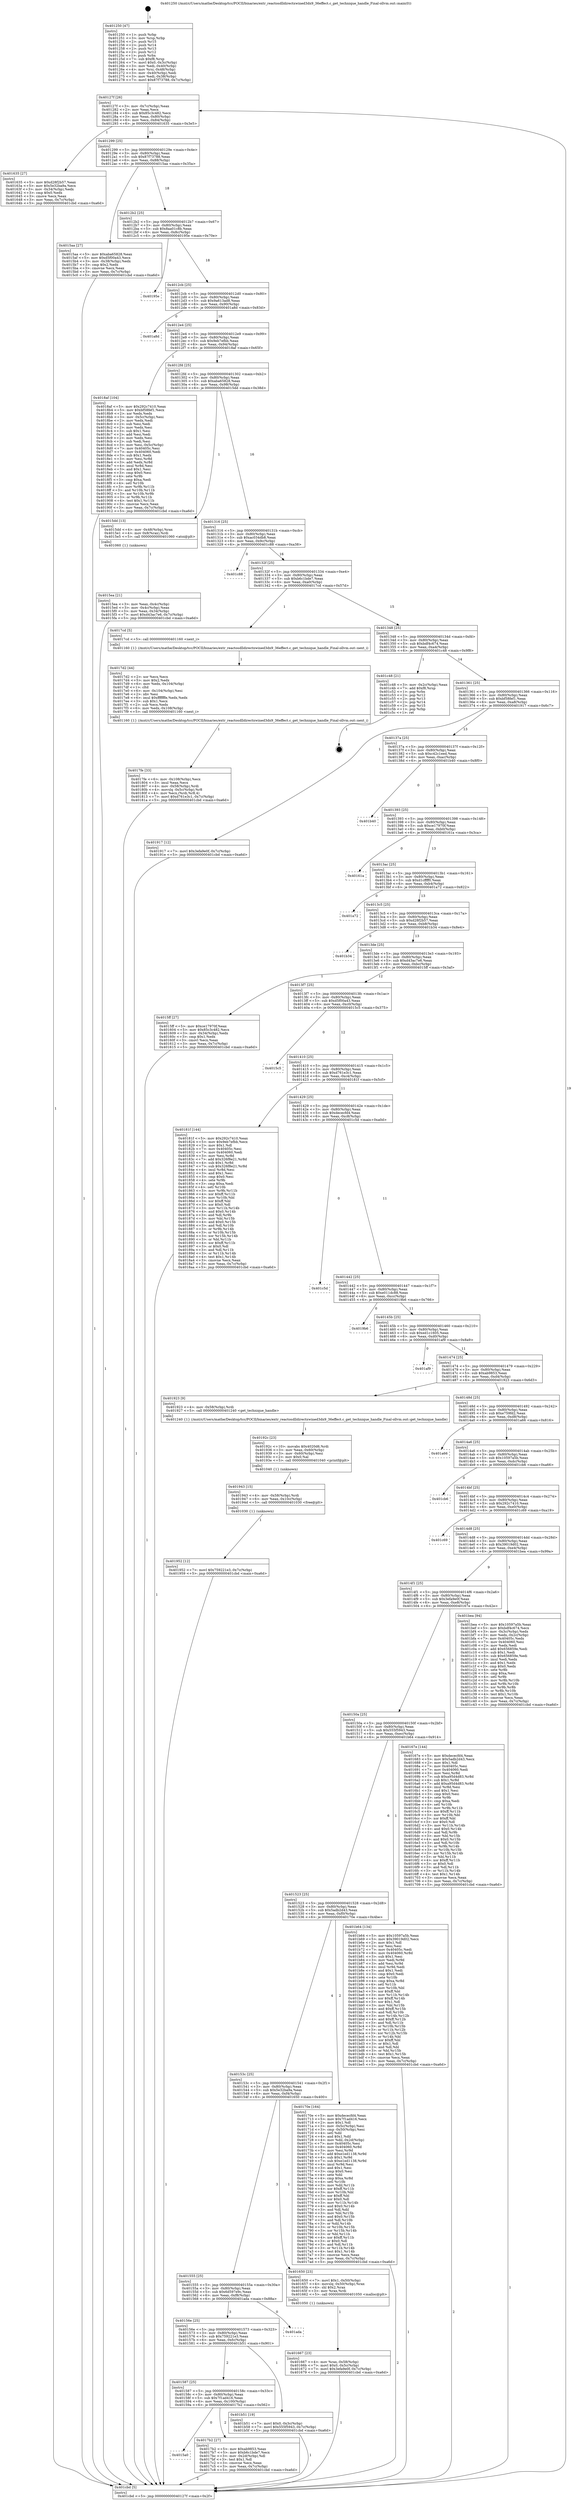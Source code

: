 digraph "0x401250" {
  label = "0x401250 (/mnt/c/Users/mathe/Desktop/tcc/POCII/binaries/extr_reactosdlldirectxwined3dx9_36effect.c_get_technique_handle_Final-ollvm.out::main(0))"
  labelloc = "t"
  node[shape=record]

  Entry [label="",width=0.3,height=0.3,shape=circle,fillcolor=black,style=filled]
  "0x40127f" [label="{
     0x40127f [26]\l
     | [instrs]\l
     &nbsp;&nbsp;0x40127f \<+3\>: mov -0x7c(%rbp),%eax\l
     &nbsp;&nbsp;0x401282 \<+2\>: mov %eax,%ecx\l
     &nbsp;&nbsp;0x401284 \<+6\>: sub $0x85c3c482,%ecx\l
     &nbsp;&nbsp;0x40128a \<+3\>: mov %eax,-0x80(%rbp)\l
     &nbsp;&nbsp;0x40128d \<+6\>: mov %ecx,-0x84(%rbp)\l
     &nbsp;&nbsp;0x401293 \<+6\>: je 0000000000401635 \<main+0x3e5\>\l
  }"]
  "0x401635" [label="{
     0x401635 [27]\l
     | [instrs]\l
     &nbsp;&nbsp;0x401635 \<+5\>: mov $0xd28f2b57,%eax\l
     &nbsp;&nbsp;0x40163a \<+5\>: mov $0x5e32ba9a,%ecx\l
     &nbsp;&nbsp;0x40163f \<+3\>: mov -0x34(%rbp),%edx\l
     &nbsp;&nbsp;0x401642 \<+3\>: cmp $0x0,%edx\l
     &nbsp;&nbsp;0x401645 \<+3\>: cmove %ecx,%eax\l
     &nbsp;&nbsp;0x401648 \<+3\>: mov %eax,-0x7c(%rbp)\l
     &nbsp;&nbsp;0x40164b \<+5\>: jmp 0000000000401cbd \<main+0xa6d\>\l
  }"]
  "0x401299" [label="{
     0x401299 [25]\l
     | [instrs]\l
     &nbsp;&nbsp;0x401299 \<+5\>: jmp 000000000040129e \<main+0x4e\>\l
     &nbsp;&nbsp;0x40129e \<+3\>: mov -0x80(%rbp),%eax\l
     &nbsp;&nbsp;0x4012a1 \<+5\>: sub $0x87f73788,%eax\l
     &nbsp;&nbsp;0x4012a6 \<+6\>: mov %eax,-0x88(%rbp)\l
     &nbsp;&nbsp;0x4012ac \<+6\>: je 00000000004015aa \<main+0x35a\>\l
  }"]
  Exit [label="",width=0.3,height=0.3,shape=circle,fillcolor=black,style=filled,peripheries=2]
  "0x4015aa" [label="{
     0x4015aa [27]\l
     | [instrs]\l
     &nbsp;&nbsp;0x4015aa \<+5\>: mov $0xaba65828,%eax\l
     &nbsp;&nbsp;0x4015af \<+5\>: mov $0xd5f00a43,%ecx\l
     &nbsp;&nbsp;0x4015b4 \<+3\>: mov -0x38(%rbp),%edx\l
     &nbsp;&nbsp;0x4015b7 \<+3\>: cmp $0x2,%edx\l
     &nbsp;&nbsp;0x4015ba \<+3\>: cmovne %ecx,%eax\l
     &nbsp;&nbsp;0x4015bd \<+3\>: mov %eax,-0x7c(%rbp)\l
     &nbsp;&nbsp;0x4015c0 \<+5\>: jmp 0000000000401cbd \<main+0xa6d\>\l
  }"]
  "0x4012b2" [label="{
     0x4012b2 [25]\l
     | [instrs]\l
     &nbsp;&nbsp;0x4012b2 \<+5\>: jmp 00000000004012b7 \<main+0x67\>\l
     &nbsp;&nbsp;0x4012b7 \<+3\>: mov -0x80(%rbp),%eax\l
     &nbsp;&nbsp;0x4012ba \<+5\>: sub $0x8aa01c8b,%eax\l
     &nbsp;&nbsp;0x4012bf \<+6\>: mov %eax,-0x8c(%rbp)\l
     &nbsp;&nbsp;0x4012c5 \<+6\>: je 000000000040195e \<main+0x70e\>\l
  }"]
  "0x401cbd" [label="{
     0x401cbd [5]\l
     | [instrs]\l
     &nbsp;&nbsp;0x401cbd \<+5\>: jmp 000000000040127f \<main+0x2f\>\l
  }"]
  "0x401250" [label="{
     0x401250 [47]\l
     | [instrs]\l
     &nbsp;&nbsp;0x401250 \<+1\>: push %rbp\l
     &nbsp;&nbsp;0x401251 \<+3\>: mov %rsp,%rbp\l
     &nbsp;&nbsp;0x401254 \<+2\>: push %r15\l
     &nbsp;&nbsp;0x401256 \<+2\>: push %r14\l
     &nbsp;&nbsp;0x401258 \<+2\>: push %r13\l
     &nbsp;&nbsp;0x40125a \<+2\>: push %r12\l
     &nbsp;&nbsp;0x40125c \<+1\>: push %rbx\l
     &nbsp;&nbsp;0x40125d \<+7\>: sub $0xf8,%rsp\l
     &nbsp;&nbsp;0x401264 \<+7\>: movl $0x0,-0x3c(%rbp)\l
     &nbsp;&nbsp;0x40126b \<+3\>: mov %edi,-0x40(%rbp)\l
     &nbsp;&nbsp;0x40126e \<+4\>: mov %rsi,-0x48(%rbp)\l
     &nbsp;&nbsp;0x401272 \<+3\>: mov -0x40(%rbp),%edi\l
     &nbsp;&nbsp;0x401275 \<+3\>: mov %edi,-0x38(%rbp)\l
     &nbsp;&nbsp;0x401278 \<+7\>: movl $0x87f73788,-0x7c(%rbp)\l
  }"]
  "0x401952" [label="{
     0x401952 [12]\l
     | [instrs]\l
     &nbsp;&nbsp;0x401952 \<+7\>: movl $0x759221e3,-0x7c(%rbp)\l
     &nbsp;&nbsp;0x401959 \<+5\>: jmp 0000000000401cbd \<main+0xa6d\>\l
  }"]
  "0x40195e" [label="{
     0x40195e\l
  }", style=dashed]
  "0x4012cb" [label="{
     0x4012cb [25]\l
     | [instrs]\l
     &nbsp;&nbsp;0x4012cb \<+5\>: jmp 00000000004012d0 \<main+0x80\>\l
     &nbsp;&nbsp;0x4012d0 \<+3\>: mov -0x80(%rbp),%eax\l
     &nbsp;&nbsp;0x4012d3 \<+5\>: sub $0x9a613ad8,%eax\l
     &nbsp;&nbsp;0x4012d8 \<+6\>: mov %eax,-0x90(%rbp)\l
     &nbsp;&nbsp;0x4012de \<+6\>: je 0000000000401a8d \<main+0x83d\>\l
  }"]
  "0x401943" [label="{
     0x401943 [15]\l
     | [instrs]\l
     &nbsp;&nbsp;0x401943 \<+4\>: mov -0x58(%rbp),%rdi\l
     &nbsp;&nbsp;0x401947 \<+6\>: mov %eax,-0x10c(%rbp)\l
     &nbsp;&nbsp;0x40194d \<+5\>: call 0000000000401030 \<free@plt\>\l
     | [calls]\l
     &nbsp;&nbsp;0x401030 \{1\} (unknown)\l
  }"]
  "0x401a8d" [label="{
     0x401a8d\l
  }", style=dashed]
  "0x4012e4" [label="{
     0x4012e4 [25]\l
     | [instrs]\l
     &nbsp;&nbsp;0x4012e4 \<+5\>: jmp 00000000004012e9 \<main+0x99\>\l
     &nbsp;&nbsp;0x4012e9 \<+3\>: mov -0x80(%rbp),%eax\l
     &nbsp;&nbsp;0x4012ec \<+5\>: sub $0x9eb7efbb,%eax\l
     &nbsp;&nbsp;0x4012f1 \<+6\>: mov %eax,-0x94(%rbp)\l
     &nbsp;&nbsp;0x4012f7 \<+6\>: je 00000000004018af \<main+0x65f\>\l
  }"]
  "0x40192c" [label="{
     0x40192c [23]\l
     | [instrs]\l
     &nbsp;&nbsp;0x40192c \<+10\>: movabs $0x4020d6,%rdi\l
     &nbsp;&nbsp;0x401936 \<+3\>: mov %eax,-0x60(%rbp)\l
     &nbsp;&nbsp;0x401939 \<+3\>: mov -0x60(%rbp),%esi\l
     &nbsp;&nbsp;0x40193c \<+2\>: mov $0x0,%al\l
     &nbsp;&nbsp;0x40193e \<+5\>: call 0000000000401040 \<printf@plt\>\l
     | [calls]\l
     &nbsp;&nbsp;0x401040 \{1\} (unknown)\l
  }"]
  "0x4018af" [label="{
     0x4018af [104]\l
     | [instrs]\l
     &nbsp;&nbsp;0x4018af \<+5\>: mov $0x292c7410,%eax\l
     &nbsp;&nbsp;0x4018b4 \<+5\>: mov $0xbf58fef1,%ecx\l
     &nbsp;&nbsp;0x4018b9 \<+2\>: xor %edx,%edx\l
     &nbsp;&nbsp;0x4018bb \<+3\>: mov -0x5c(%rbp),%esi\l
     &nbsp;&nbsp;0x4018be \<+2\>: mov %edx,%edi\l
     &nbsp;&nbsp;0x4018c0 \<+2\>: sub %esi,%edi\l
     &nbsp;&nbsp;0x4018c2 \<+2\>: mov %edx,%esi\l
     &nbsp;&nbsp;0x4018c4 \<+3\>: sub $0x1,%esi\l
     &nbsp;&nbsp;0x4018c7 \<+2\>: add %esi,%edi\l
     &nbsp;&nbsp;0x4018c9 \<+2\>: mov %edx,%esi\l
     &nbsp;&nbsp;0x4018cb \<+2\>: sub %edi,%esi\l
     &nbsp;&nbsp;0x4018cd \<+3\>: mov %esi,-0x5c(%rbp)\l
     &nbsp;&nbsp;0x4018d0 \<+7\>: mov 0x40405c,%esi\l
     &nbsp;&nbsp;0x4018d7 \<+7\>: mov 0x404060,%edi\l
     &nbsp;&nbsp;0x4018de \<+3\>: sub $0x1,%edx\l
     &nbsp;&nbsp;0x4018e1 \<+3\>: mov %esi,%r8d\l
     &nbsp;&nbsp;0x4018e4 \<+3\>: add %edx,%r8d\l
     &nbsp;&nbsp;0x4018e7 \<+4\>: imul %r8d,%esi\l
     &nbsp;&nbsp;0x4018eb \<+3\>: and $0x1,%esi\l
     &nbsp;&nbsp;0x4018ee \<+3\>: cmp $0x0,%esi\l
     &nbsp;&nbsp;0x4018f1 \<+4\>: sete %r9b\l
     &nbsp;&nbsp;0x4018f5 \<+3\>: cmp $0xa,%edi\l
     &nbsp;&nbsp;0x4018f8 \<+4\>: setl %r10b\l
     &nbsp;&nbsp;0x4018fc \<+3\>: mov %r9b,%r11b\l
     &nbsp;&nbsp;0x4018ff \<+3\>: and %r10b,%r11b\l
     &nbsp;&nbsp;0x401902 \<+3\>: xor %r10b,%r9b\l
     &nbsp;&nbsp;0x401905 \<+3\>: or %r9b,%r11b\l
     &nbsp;&nbsp;0x401908 \<+4\>: test $0x1,%r11b\l
     &nbsp;&nbsp;0x40190c \<+3\>: cmovne %ecx,%eax\l
     &nbsp;&nbsp;0x40190f \<+3\>: mov %eax,-0x7c(%rbp)\l
     &nbsp;&nbsp;0x401912 \<+5\>: jmp 0000000000401cbd \<main+0xa6d\>\l
  }"]
  "0x4012fd" [label="{
     0x4012fd [25]\l
     | [instrs]\l
     &nbsp;&nbsp;0x4012fd \<+5\>: jmp 0000000000401302 \<main+0xb2\>\l
     &nbsp;&nbsp;0x401302 \<+3\>: mov -0x80(%rbp),%eax\l
     &nbsp;&nbsp;0x401305 \<+5\>: sub $0xaba65828,%eax\l
     &nbsp;&nbsp;0x40130a \<+6\>: mov %eax,-0x98(%rbp)\l
     &nbsp;&nbsp;0x401310 \<+6\>: je 00000000004015dd \<main+0x38d\>\l
  }"]
  "0x4017fe" [label="{
     0x4017fe [33]\l
     | [instrs]\l
     &nbsp;&nbsp;0x4017fe \<+6\>: mov -0x108(%rbp),%ecx\l
     &nbsp;&nbsp;0x401804 \<+3\>: imul %eax,%ecx\l
     &nbsp;&nbsp;0x401807 \<+4\>: mov -0x58(%rbp),%rdi\l
     &nbsp;&nbsp;0x40180b \<+4\>: movslq -0x5c(%rbp),%r8\l
     &nbsp;&nbsp;0x40180f \<+4\>: mov %ecx,(%rdi,%r8,4)\l
     &nbsp;&nbsp;0x401813 \<+7\>: movl $0xd761e3c1,-0x7c(%rbp)\l
     &nbsp;&nbsp;0x40181a \<+5\>: jmp 0000000000401cbd \<main+0xa6d\>\l
  }"]
  "0x4015dd" [label="{
     0x4015dd [13]\l
     | [instrs]\l
     &nbsp;&nbsp;0x4015dd \<+4\>: mov -0x48(%rbp),%rax\l
     &nbsp;&nbsp;0x4015e1 \<+4\>: mov 0x8(%rax),%rdi\l
     &nbsp;&nbsp;0x4015e5 \<+5\>: call 0000000000401060 \<atoi@plt\>\l
     | [calls]\l
     &nbsp;&nbsp;0x401060 \{1\} (unknown)\l
  }"]
  "0x401316" [label="{
     0x401316 [25]\l
     | [instrs]\l
     &nbsp;&nbsp;0x401316 \<+5\>: jmp 000000000040131b \<main+0xcb\>\l
     &nbsp;&nbsp;0x40131b \<+3\>: mov -0x80(%rbp),%eax\l
     &nbsp;&nbsp;0x40131e \<+5\>: sub $0xac034db8,%eax\l
     &nbsp;&nbsp;0x401323 \<+6\>: mov %eax,-0x9c(%rbp)\l
     &nbsp;&nbsp;0x401329 \<+6\>: je 0000000000401c88 \<main+0xa38\>\l
  }"]
  "0x4015ea" [label="{
     0x4015ea [21]\l
     | [instrs]\l
     &nbsp;&nbsp;0x4015ea \<+3\>: mov %eax,-0x4c(%rbp)\l
     &nbsp;&nbsp;0x4015ed \<+3\>: mov -0x4c(%rbp),%eax\l
     &nbsp;&nbsp;0x4015f0 \<+3\>: mov %eax,-0x34(%rbp)\l
     &nbsp;&nbsp;0x4015f3 \<+7\>: movl $0xd43ac7e6,-0x7c(%rbp)\l
     &nbsp;&nbsp;0x4015fa \<+5\>: jmp 0000000000401cbd \<main+0xa6d\>\l
  }"]
  "0x4017d2" [label="{
     0x4017d2 [44]\l
     | [instrs]\l
     &nbsp;&nbsp;0x4017d2 \<+2\>: xor %ecx,%ecx\l
     &nbsp;&nbsp;0x4017d4 \<+5\>: mov $0x2,%edx\l
     &nbsp;&nbsp;0x4017d9 \<+6\>: mov %edx,-0x104(%rbp)\l
     &nbsp;&nbsp;0x4017df \<+1\>: cltd\l
     &nbsp;&nbsp;0x4017e0 \<+6\>: mov -0x104(%rbp),%esi\l
     &nbsp;&nbsp;0x4017e6 \<+2\>: idiv %esi\l
     &nbsp;&nbsp;0x4017e8 \<+6\>: imul $0xfffffffe,%edx,%edx\l
     &nbsp;&nbsp;0x4017ee \<+3\>: sub $0x1,%ecx\l
     &nbsp;&nbsp;0x4017f1 \<+2\>: sub %ecx,%edx\l
     &nbsp;&nbsp;0x4017f3 \<+6\>: mov %edx,-0x108(%rbp)\l
     &nbsp;&nbsp;0x4017f9 \<+5\>: call 0000000000401160 \<next_i\>\l
     | [calls]\l
     &nbsp;&nbsp;0x401160 \{1\} (/mnt/c/Users/mathe/Desktop/tcc/POCII/binaries/extr_reactosdlldirectxwined3dx9_36effect.c_get_technique_handle_Final-ollvm.out::next_i)\l
  }"]
  "0x401c88" [label="{
     0x401c88\l
  }", style=dashed]
  "0x40132f" [label="{
     0x40132f [25]\l
     | [instrs]\l
     &nbsp;&nbsp;0x40132f \<+5\>: jmp 0000000000401334 \<main+0xe4\>\l
     &nbsp;&nbsp;0x401334 \<+3\>: mov -0x80(%rbp),%eax\l
     &nbsp;&nbsp;0x401337 \<+5\>: sub $0xb6c1bde7,%eax\l
     &nbsp;&nbsp;0x40133c \<+6\>: mov %eax,-0xa0(%rbp)\l
     &nbsp;&nbsp;0x401342 \<+6\>: je 00000000004017cd \<main+0x57d\>\l
  }"]
  "0x4015a0" [label="{
     0x4015a0\l
  }", style=dashed]
  "0x4017cd" [label="{
     0x4017cd [5]\l
     | [instrs]\l
     &nbsp;&nbsp;0x4017cd \<+5\>: call 0000000000401160 \<next_i\>\l
     | [calls]\l
     &nbsp;&nbsp;0x401160 \{1\} (/mnt/c/Users/mathe/Desktop/tcc/POCII/binaries/extr_reactosdlldirectxwined3dx9_36effect.c_get_technique_handle_Final-ollvm.out::next_i)\l
  }"]
  "0x401348" [label="{
     0x401348 [25]\l
     | [instrs]\l
     &nbsp;&nbsp;0x401348 \<+5\>: jmp 000000000040134d \<main+0xfd\>\l
     &nbsp;&nbsp;0x40134d \<+3\>: mov -0x80(%rbp),%eax\l
     &nbsp;&nbsp;0x401350 \<+5\>: sub $0xbdf4c674,%eax\l
     &nbsp;&nbsp;0x401355 \<+6\>: mov %eax,-0xa4(%rbp)\l
     &nbsp;&nbsp;0x40135b \<+6\>: je 0000000000401c48 \<main+0x9f8\>\l
  }"]
  "0x4017b2" [label="{
     0x4017b2 [27]\l
     | [instrs]\l
     &nbsp;&nbsp;0x4017b2 \<+5\>: mov $0xab9853,%eax\l
     &nbsp;&nbsp;0x4017b7 \<+5\>: mov $0xb6c1bde7,%ecx\l
     &nbsp;&nbsp;0x4017bc \<+3\>: mov -0x2d(%rbp),%dl\l
     &nbsp;&nbsp;0x4017bf \<+3\>: test $0x1,%dl\l
     &nbsp;&nbsp;0x4017c2 \<+3\>: cmovne %ecx,%eax\l
     &nbsp;&nbsp;0x4017c5 \<+3\>: mov %eax,-0x7c(%rbp)\l
     &nbsp;&nbsp;0x4017c8 \<+5\>: jmp 0000000000401cbd \<main+0xa6d\>\l
  }"]
  "0x401c48" [label="{
     0x401c48 [21]\l
     | [instrs]\l
     &nbsp;&nbsp;0x401c48 \<+3\>: mov -0x2c(%rbp),%eax\l
     &nbsp;&nbsp;0x401c4b \<+7\>: add $0xf8,%rsp\l
     &nbsp;&nbsp;0x401c52 \<+1\>: pop %rbx\l
     &nbsp;&nbsp;0x401c53 \<+2\>: pop %r12\l
     &nbsp;&nbsp;0x401c55 \<+2\>: pop %r13\l
     &nbsp;&nbsp;0x401c57 \<+2\>: pop %r14\l
     &nbsp;&nbsp;0x401c59 \<+2\>: pop %r15\l
     &nbsp;&nbsp;0x401c5b \<+1\>: pop %rbp\l
     &nbsp;&nbsp;0x401c5c \<+1\>: ret\l
  }"]
  "0x401361" [label="{
     0x401361 [25]\l
     | [instrs]\l
     &nbsp;&nbsp;0x401361 \<+5\>: jmp 0000000000401366 \<main+0x116\>\l
     &nbsp;&nbsp;0x401366 \<+3\>: mov -0x80(%rbp),%eax\l
     &nbsp;&nbsp;0x401369 \<+5\>: sub $0xbf58fef1,%eax\l
     &nbsp;&nbsp;0x40136e \<+6\>: mov %eax,-0xa8(%rbp)\l
     &nbsp;&nbsp;0x401374 \<+6\>: je 0000000000401917 \<main+0x6c7\>\l
  }"]
  "0x401587" [label="{
     0x401587 [25]\l
     | [instrs]\l
     &nbsp;&nbsp;0x401587 \<+5\>: jmp 000000000040158c \<main+0x33c\>\l
     &nbsp;&nbsp;0x40158c \<+3\>: mov -0x80(%rbp),%eax\l
     &nbsp;&nbsp;0x40158f \<+5\>: sub $0x7f1ad416,%eax\l
     &nbsp;&nbsp;0x401594 \<+6\>: mov %eax,-0x100(%rbp)\l
     &nbsp;&nbsp;0x40159a \<+6\>: je 00000000004017b2 \<main+0x562\>\l
  }"]
  "0x401917" [label="{
     0x401917 [12]\l
     | [instrs]\l
     &nbsp;&nbsp;0x401917 \<+7\>: movl $0x3efa9e0f,-0x7c(%rbp)\l
     &nbsp;&nbsp;0x40191e \<+5\>: jmp 0000000000401cbd \<main+0xa6d\>\l
  }"]
  "0x40137a" [label="{
     0x40137a [25]\l
     | [instrs]\l
     &nbsp;&nbsp;0x40137a \<+5\>: jmp 000000000040137f \<main+0x12f\>\l
     &nbsp;&nbsp;0x40137f \<+3\>: mov -0x80(%rbp),%eax\l
     &nbsp;&nbsp;0x401382 \<+5\>: sub $0xc42c1eed,%eax\l
     &nbsp;&nbsp;0x401387 \<+6\>: mov %eax,-0xac(%rbp)\l
     &nbsp;&nbsp;0x40138d \<+6\>: je 0000000000401b40 \<main+0x8f0\>\l
  }"]
  "0x401b51" [label="{
     0x401b51 [19]\l
     | [instrs]\l
     &nbsp;&nbsp;0x401b51 \<+7\>: movl $0x0,-0x3c(%rbp)\l
     &nbsp;&nbsp;0x401b58 \<+7\>: movl $0x555f5943,-0x7c(%rbp)\l
     &nbsp;&nbsp;0x401b5f \<+5\>: jmp 0000000000401cbd \<main+0xa6d\>\l
  }"]
  "0x401b40" [label="{
     0x401b40\l
  }", style=dashed]
  "0x401393" [label="{
     0x401393 [25]\l
     | [instrs]\l
     &nbsp;&nbsp;0x401393 \<+5\>: jmp 0000000000401398 \<main+0x148\>\l
     &nbsp;&nbsp;0x401398 \<+3\>: mov -0x80(%rbp),%eax\l
     &nbsp;&nbsp;0x40139b \<+5\>: sub $0xce17970f,%eax\l
     &nbsp;&nbsp;0x4013a0 \<+6\>: mov %eax,-0xb0(%rbp)\l
     &nbsp;&nbsp;0x4013a6 \<+6\>: je 000000000040161a \<main+0x3ca\>\l
  }"]
  "0x40156e" [label="{
     0x40156e [25]\l
     | [instrs]\l
     &nbsp;&nbsp;0x40156e \<+5\>: jmp 0000000000401573 \<main+0x323\>\l
     &nbsp;&nbsp;0x401573 \<+3\>: mov -0x80(%rbp),%eax\l
     &nbsp;&nbsp;0x401576 \<+5\>: sub $0x759221e3,%eax\l
     &nbsp;&nbsp;0x40157b \<+6\>: mov %eax,-0xfc(%rbp)\l
     &nbsp;&nbsp;0x401581 \<+6\>: je 0000000000401b51 \<main+0x901\>\l
  }"]
  "0x40161a" [label="{
     0x40161a\l
  }", style=dashed]
  "0x4013ac" [label="{
     0x4013ac [25]\l
     | [instrs]\l
     &nbsp;&nbsp;0x4013ac \<+5\>: jmp 00000000004013b1 \<main+0x161\>\l
     &nbsp;&nbsp;0x4013b1 \<+3\>: mov -0x80(%rbp),%eax\l
     &nbsp;&nbsp;0x4013b4 \<+5\>: sub $0xd1cffff0,%eax\l
     &nbsp;&nbsp;0x4013b9 \<+6\>: mov %eax,-0xb4(%rbp)\l
     &nbsp;&nbsp;0x4013bf \<+6\>: je 0000000000401a72 \<main+0x822\>\l
  }"]
  "0x401ada" [label="{
     0x401ada\l
  }", style=dashed]
  "0x401a72" [label="{
     0x401a72\l
  }", style=dashed]
  "0x4013c5" [label="{
     0x4013c5 [25]\l
     | [instrs]\l
     &nbsp;&nbsp;0x4013c5 \<+5\>: jmp 00000000004013ca \<main+0x17a\>\l
     &nbsp;&nbsp;0x4013ca \<+3\>: mov -0x80(%rbp),%eax\l
     &nbsp;&nbsp;0x4013cd \<+5\>: sub $0xd28f2b57,%eax\l
     &nbsp;&nbsp;0x4013d2 \<+6\>: mov %eax,-0xb8(%rbp)\l
     &nbsp;&nbsp;0x4013d8 \<+6\>: je 0000000000401b34 \<main+0x8e4\>\l
  }"]
  "0x401667" [label="{
     0x401667 [23]\l
     | [instrs]\l
     &nbsp;&nbsp;0x401667 \<+4\>: mov %rax,-0x58(%rbp)\l
     &nbsp;&nbsp;0x40166b \<+7\>: movl $0x0,-0x5c(%rbp)\l
     &nbsp;&nbsp;0x401672 \<+7\>: movl $0x3efa9e0f,-0x7c(%rbp)\l
     &nbsp;&nbsp;0x401679 \<+5\>: jmp 0000000000401cbd \<main+0xa6d\>\l
  }"]
  "0x401b34" [label="{
     0x401b34\l
  }", style=dashed]
  "0x4013de" [label="{
     0x4013de [25]\l
     | [instrs]\l
     &nbsp;&nbsp;0x4013de \<+5\>: jmp 00000000004013e3 \<main+0x193\>\l
     &nbsp;&nbsp;0x4013e3 \<+3\>: mov -0x80(%rbp),%eax\l
     &nbsp;&nbsp;0x4013e6 \<+5\>: sub $0xd43ac7e6,%eax\l
     &nbsp;&nbsp;0x4013eb \<+6\>: mov %eax,-0xbc(%rbp)\l
     &nbsp;&nbsp;0x4013f1 \<+6\>: je 00000000004015ff \<main+0x3af\>\l
  }"]
  "0x401555" [label="{
     0x401555 [25]\l
     | [instrs]\l
     &nbsp;&nbsp;0x401555 \<+5\>: jmp 000000000040155a \<main+0x30a\>\l
     &nbsp;&nbsp;0x40155a \<+3\>: mov -0x80(%rbp),%eax\l
     &nbsp;&nbsp;0x40155d \<+5\>: sub $0x6d597e9c,%eax\l
     &nbsp;&nbsp;0x401562 \<+6\>: mov %eax,-0xf8(%rbp)\l
     &nbsp;&nbsp;0x401568 \<+6\>: je 0000000000401ada \<main+0x88a\>\l
  }"]
  "0x4015ff" [label="{
     0x4015ff [27]\l
     | [instrs]\l
     &nbsp;&nbsp;0x4015ff \<+5\>: mov $0xce17970f,%eax\l
     &nbsp;&nbsp;0x401604 \<+5\>: mov $0x85c3c482,%ecx\l
     &nbsp;&nbsp;0x401609 \<+3\>: mov -0x34(%rbp),%edx\l
     &nbsp;&nbsp;0x40160c \<+3\>: cmp $0x1,%edx\l
     &nbsp;&nbsp;0x40160f \<+3\>: cmovl %ecx,%eax\l
     &nbsp;&nbsp;0x401612 \<+3\>: mov %eax,-0x7c(%rbp)\l
     &nbsp;&nbsp;0x401615 \<+5\>: jmp 0000000000401cbd \<main+0xa6d\>\l
  }"]
  "0x4013f7" [label="{
     0x4013f7 [25]\l
     | [instrs]\l
     &nbsp;&nbsp;0x4013f7 \<+5\>: jmp 00000000004013fc \<main+0x1ac\>\l
     &nbsp;&nbsp;0x4013fc \<+3\>: mov -0x80(%rbp),%eax\l
     &nbsp;&nbsp;0x4013ff \<+5\>: sub $0xd5f00a43,%eax\l
     &nbsp;&nbsp;0x401404 \<+6\>: mov %eax,-0xc0(%rbp)\l
     &nbsp;&nbsp;0x40140a \<+6\>: je 00000000004015c5 \<main+0x375\>\l
  }"]
  "0x401650" [label="{
     0x401650 [23]\l
     | [instrs]\l
     &nbsp;&nbsp;0x401650 \<+7\>: movl $0x1,-0x50(%rbp)\l
     &nbsp;&nbsp;0x401657 \<+4\>: movslq -0x50(%rbp),%rax\l
     &nbsp;&nbsp;0x40165b \<+4\>: shl $0x2,%rax\l
     &nbsp;&nbsp;0x40165f \<+3\>: mov %rax,%rdi\l
     &nbsp;&nbsp;0x401662 \<+5\>: call 0000000000401050 \<malloc@plt\>\l
     | [calls]\l
     &nbsp;&nbsp;0x401050 \{1\} (unknown)\l
  }"]
  "0x4015c5" [label="{
     0x4015c5\l
  }", style=dashed]
  "0x401410" [label="{
     0x401410 [25]\l
     | [instrs]\l
     &nbsp;&nbsp;0x401410 \<+5\>: jmp 0000000000401415 \<main+0x1c5\>\l
     &nbsp;&nbsp;0x401415 \<+3\>: mov -0x80(%rbp),%eax\l
     &nbsp;&nbsp;0x401418 \<+5\>: sub $0xd761e3c1,%eax\l
     &nbsp;&nbsp;0x40141d \<+6\>: mov %eax,-0xc4(%rbp)\l
     &nbsp;&nbsp;0x401423 \<+6\>: je 000000000040181f \<main+0x5cf\>\l
  }"]
  "0x40153c" [label="{
     0x40153c [25]\l
     | [instrs]\l
     &nbsp;&nbsp;0x40153c \<+5\>: jmp 0000000000401541 \<main+0x2f1\>\l
     &nbsp;&nbsp;0x401541 \<+3\>: mov -0x80(%rbp),%eax\l
     &nbsp;&nbsp;0x401544 \<+5\>: sub $0x5e32ba9a,%eax\l
     &nbsp;&nbsp;0x401549 \<+6\>: mov %eax,-0xf4(%rbp)\l
     &nbsp;&nbsp;0x40154f \<+6\>: je 0000000000401650 \<main+0x400\>\l
  }"]
  "0x40181f" [label="{
     0x40181f [144]\l
     | [instrs]\l
     &nbsp;&nbsp;0x40181f \<+5\>: mov $0x292c7410,%eax\l
     &nbsp;&nbsp;0x401824 \<+5\>: mov $0x9eb7efbb,%ecx\l
     &nbsp;&nbsp;0x401829 \<+2\>: mov $0x1,%dl\l
     &nbsp;&nbsp;0x40182b \<+7\>: mov 0x40405c,%esi\l
     &nbsp;&nbsp;0x401832 \<+7\>: mov 0x404060,%edi\l
     &nbsp;&nbsp;0x401839 \<+3\>: mov %esi,%r8d\l
     &nbsp;&nbsp;0x40183c \<+7\>: add $0x326f8e21,%r8d\l
     &nbsp;&nbsp;0x401843 \<+4\>: sub $0x1,%r8d\l
     &nbsp;&nbsp;0x401847 \<+7\>: sub $0x326f8e21,%r8d\l
     &nbsp;&nbsp;0x40184e \<+4\>: imul %r8d,%esi\l
     &nbsp;&nbsp;0x401852 \<+3\>: and $0x1,%esi\l
     &nbsp;&nbsp;0x401855 \<+3\>: cmp $0x0,%esi\l
     &nbsp;&nbsp;0x401858 \<+4\>: sete %r9b\l
     &nbsp;&nbsp;0x40185c \<+3\>: cmp $0xa,%edi\l
     &nbsp;&nbsp;0x40185f \<+4\>: setl %r10b\l
     &nbsp;&nbsp;0x401863 \<+3\>: mov %r9b,%r11b\l
     &nbsp;&nbsp;0x401866 \<+4\>: xor $0xff,%r11b\l
     &nbsp;&nbsp;0x40186a \<+3\>: mov %r10b,%bl\l
     &nbsp;&nbsp;0x40186d \<+3\>: xor $0xff,%bl\l
     &nbsp;&nbsp;0x401870 \<+3\>: xor $0x0,%dl\l
     &nbsp;&nbsp;0x401873 \<+3\>: mov %r11b,%r14b\l
     &nbsp;&nbsp;0x401876 \<+4\>: and $0x0,%r14b\l
     &nbsp;&nbsp;0x40187a \<+3\>: and %dl,%r9b\l
     &nbsp;&nbsp;0x40187d \<+3\>: mov %bl,%r15b\l
     &nbsp;&nbsp;0x401880 \<+4\>: and $0x0,%r15b\l
     &nbsp;&nbsp;0x401884 \<+3\>: and %dl,%r10b\l
     &nbsp;&nbsp;0x401887 \<+3\>: or %r9b,%r14b\l
     &nbsp;&nbsp;0x40188a \<+3\>: or %r10b,%r15b\l
     &nbsp;&nbsp;0x40188d \<+3\>: xor %r15b,%r14b\l
     &nbsp;&nbsp;0x401890 \<+3\>: or %bl,%r11b\l
     &nbsp;&nbsp;0x401893 \<+4\>: xor $0xff,%r11b\l
     &nbsp;&nbsp;0x401897 \<+3\>: or $0x0,%dl\l
     &nbsp;&nbsp;0x40189a \<+3\>: and %dl,%r11b\l
     &nbsp;&nbsp;0x40189d \<+3\>: or %r11b,%r14b\l
     &nbsp;&nbsp;0x4018a0 \<+4\>: test $0x1,%r14b\l
     &nbsp;&nbsp;0x4018a4 \<+3\>: cmovne %ecx,%eax\l
     &nbsp;&nbsp;0x4018a7 \<+3\>: mov %eax,-0x7c(%rbp)\l
     &nbsp;&nbsp;0x4018aa \<+5\>: jmp 0000000000401cbd \<main+0xa6d\>\l
  }"]
  "0x401429" [label="{
     0x401429 [25]\l
     | [instrs]\l
     &nbsp;&nbsp;0x401429 \<+5\>: jmp 000000000040142e \<main+0x1de\>\l
     &nbsp;&nbsp;0x40142e \<+3\>: mov -0x80(%rbp),%eax\l
     &nbsp;&nbsp;0x401431 \<+5\>: sub $0xdececfd4,%eax\l
     &nbsp;&nbsp;0x401436 \<+6\>: mov %eax,-0xc8(%rbp)\l
     &nbsp;&nbsp;0x40143c \<+6\>: je 0000000000401c5d \<main+0xa0d\>\l
  }"]
  "0x40170e" [label="{
     0x40170e [164]\l
     | [instrs]\l
     &nbsp;&nbsp;0x40170e \<+5\>: mov $0xdececfd4,%eax\l
     &nbsp;&nbsp;0x401713 \<+5\>: mov $0x7f1ad416,%ecx\l
     &nbsp;&nbsp;0x401718 \<+2\>: mov $0x1,%dl\l
     &nbsp;&nbsp;0x40171a \<+3\>: mov -0x5c(%rbp),%esi\l
     &nbsp;&nbsp;0x40171d \<+3\>: cmp -0x50(%rbp),%esi\l
     &nbsp;&nbsp;0x401720 \<+4\>: setl %dil\l
     &nbsp;&nbsp;0x401724 \<+4\>: and $0x1,%dil\l
     &nbsp;&nbsp;0x401728 \<+4\>: mov %dil,-0x2d(%rbp)\l
     &nbsp;&nbsp;0x40172c \<+7\>: mov 0x40405c,%esi\l
     &nbsp;&nbsp;0x401733 \<+8\>: mov 0x404060,%r8d\l
     &nbsp;&nbsp;0x40173b \<+3\>: mov %esi,%r9d\l
     &nbsp;&nbsp;0x40173e \<+7\>: add $0xe1ed1138,%r9d\l
     &nbsp;&nbsp;0x401745 \<+4\>: sub $0x1,%r9d\l
     &nbsp;&nbsp;0x401749 \<+7\>: sub $0xe1ed1138,%r9d\l
     &nbsp;&nbsp;0x401750 \<+4\>: imul %r9d,%esi\l
     &nbsp;&nbsp;0x401754 \<+3\>: and $0x1,%esi\l
     &nbsp;&nbsp;0x401757 \<+3\>: cmp $0x0,%esi\l
     &nbsp;&nbsp;0x40175a \<+4\>: sete %dil\l
     &nbsp;&nbsp;0x40175e \<+4\>: cmp $0xa,%r8d\l
     &nbsp;&nbsp;0x401762 \<+4\>: setl %r10b\l
     &nbsp;&nbsp;0x401766 \<+3\>: mov %dil,%r11b\l
     &nbsp;&nbsp;0x401769 \<+4\>: xor $0xff,%r11b\l
     &nbsp;&nbsp;0x40176d \<+3\>: mov %r10b,%bl\l
     &nbsp;&nbsp;0x401770 \<+3\>: xor $0xff,%bl\l
     &nbsp;&nbsp;0x401773 \<+3\>: xor $0x0,%dl\l
     &nbsp;&nbsp;0x401776 \<+3\>: mov %r11b,%r14b\l
     &nbsp;&nbsp;0x401779 \<+4\>: and $0x0,%r14b\l
     &nbsp;&nbsp;0x40177d \<+3\>: and %dl,%dil\l
     &nbsp;&nbsp;0x401780 \<+3\>: mov %bl,%r15b\l
     &nbsp;&nbsp;0x401783 \<+4\>: and $0x0,%r15b\l
     &nbsp;&nbsp;0x401787 \<+3\>: and %dl,%r10b\l
     &nbsp;&nbsp;0x40178a \<+3\>: or %dil,%r14b\l
     &nbsp;&nbsp;0x40178d \<+3\>: or %r10b,%r15b\l
     &nbsp;&nbsp;0x401790 \<+3\>: xor %r15b,%r14b\l
     &nbsp;&nbsp;0x401793 \<+3\>: or %bl,%r11b\l
     &nbsp;&nbsp;0x401796 \<+4\>: xor $0xff,%r11b\l
     &nbsp;&nbsp;0x40179a \<+3\>: or $0x0,%dl\l
     &nbsp;&nbsp;0x40179d \<+3\>: and %dl,%r11b\l
     &nbsp;&nbsp;0x4017a0 \<+3\>: or %r11b,%r14b\l
     &nbsp;&nbsp;0x4017a3 \<+4\>: test $0x1,%r14b\l
     &nbsp;&nbsp;0x4017a7 \<+3\>: cmovne %ecx,%eax\l
     &nbsp;&nbsp;0x4017aa \<+3\>: mov %eax,-0x7c(%rbp)\l
     &nbsp;&nbsp;0x4017ad \<+5\>: jmp 0000000000401cbd \<main+0xa6d\>\l
  }"]
  "0x401c5d" [label="{
     0x401c5d\l
  }", style=dashed]
  "0x401442" [label="{
     0x401442 [25]\l
     | [instrs]\l
     &nbsp;&nbsp;0x401442 \<+5\>: jmp 0000000000401447 \<main+0x1f7\>\l
     &nbsp;&nbsp;0x401447 \<+3\>: mov -0x80(%rbp),%eax\l
     &nbsp;&nbsp;0x40144a \<+5\>: sub $0xe011dc88,%eax\l
     &nbsp;&nbsp;0x40144f \<+6\>: mov %eax,-0xcc(%rbp)\l
     &nbsp;&nbsp;0x401455 \<+6\>: je 00000000004019b6 \<main+0x766\>\l
  }"]
  "0x401523" [label="{
     0x401523 [25]\l
     | [instrs]\l
     &nbsp;&nbsp;0x401523 \<+5\>: jmp 0000000000401528 \<main+0x2d8\>\l
     &nbsp;&nbsp;0x401528 \<+3\>: mov -0x80(%rbp),%eax\l
     &nbsp;&nbsp;0x40152b \<+5\>: sub $0x5adb2d43,%eax\l
     &nbsp;&nbsp;0x401530 \<+6\>: mov %eax,-0xf0(%rbp)\l
     &nbsp;&nbsp;0x401536 \<+6\>: je 000000000040170e \<main+0x4be\>\l
  }"]
  "0x4019b6" [label="{
     0x4019b6\l
  }", style=dashed]
  "0x40145b" [label="{
     0x40145b [25]\l
     | [instrs]\l
     &nbsp;&nbsp;0x40145b \<+5\>: jmp 0000000000401460 \<main+0x210\>\l
     &nbsp;&nbsp;0x401460 \<+3\>: mov -0x80(%rbp),%eax\l
     &nbsp;&nbsp;0x401463 \<+5\>: sub $0xed1c1605,%eax\l
     &nbsp;&nbsp;0x401468 \<+6\>: mov %eax,-0xd0(%rbp)\l
     &nbsp;&nbsp;0x40146e \<+6\>: je 0000000000401af9 \<main+0x8a9\>\l
  }"]
  "0x401b64" [label="{
     0x401b64 [134]\l
     | [instrs]\l
     &nbsp;&nbsp;0x401b64 \<+5\>: mov $0x10597a5b,%eax\l
     &nbsp;&nbsp;0x401b69 \<+5\>: mov $0x39019d02,%ecx\l
     &nbsp;&nbsp;0x401b6e \<+2\>: mov $0x1,%dl\l
     &nbsp;&nbsp;0x401b70 \<+2\>: xor %esi,%esi\l
     &nbsp;&nbsp;0x401b72 \<+7\>: mov 0x40405c,%edi\l
     &nbsp;&nbsp;0x401b79 \<+8\>: mov 0x404060,%r8d\l
     &nbsp;&nbsp;0x401b81 \<+3\>: sub $0x1,%esi\l
     &nbsp;&nbsp;0x401b84 \<+3\>: mov %edi,%r9d\l
     &nbsp;&nbsp;0x401b87 \<+3\>: add %esi,%r9d\l
     &nbsp;&nbsp;0x401b8a \<+4\>: imul %r9d,%edi\l
     &nbsp;&nbsp;0x401b8e \<+3\>: and $0x1,%edi\l
     &nbsp;&nbsp;0x401b91 \<+3\>: cmp $0x0,%edi\l
     &nbsp;&nbsp;0x401b94 \<+4\>: sete %r10b\l
     &nbsp;&nbsp;0x401b98 \<+4\>: cmp $0xa,%r8d\l
     &nbsp;&nbsp;0x401b9c \<+4\>: setl %r11b\l
     &nbsp;&nbsp;0x401ba0 \<+3\>: mov %r10b,%bl\l
     &nbsp;&nbsp;0x401ba3 \<+3\>: xor $0xff,%bl\l
     &nbsp;&nbsp;0x401ba6 \<+3\>: mov %r11b,%r14b\l
     &nbsp;&nbsp;0x401ba9 \<+4\>: xor $0xff,%r14b\l
     &nbsp;&nbsp;0x401bad \<+3\>: xor $0x1,%dl\l
     &nbsp;&nbsp;0x401bb0 \<+3\>: mov %bl,%r15b\l
     &nbsp;&nbsp;0x401bb3 \<+4\>: and $0xff,%r15b\l
     &nbsp;&nbsp;0x401bb7 \<+3\>: and %dl,%r10b\l
     &nbsp;&nbsp;0x401bba \<+3\>: mov %r14b,%r12b\l
     &nbsp;&nbsp;0x401bbd \<+4\>: and $0xff,%r12b\l
     &nbsp;&nbsp;0x401bc1 \<+3\>: and %dl,%r11b\l
     &nbsp;&nbsp;0x401bc4 \<+3\>: or %r10b,%r15b\l
     &nbsp;&nbsp;0x401bc7 \<+3\>: or %r11b,%r12b\l
     &nbsp;&nbsp;0x401bca \<+3\>: xor %r12b,%r15b\l
     &nbsp;&nbsp;0x401bcd \<+3\>: or %r14b,%bl\l
     &nbsp;&nbsp;0x401bd0 \<+3\>: xor $0xff,%bl\l
     &nbsp;&nbsp;0x401bd3 \<+3\>: or $0x1,%dl\l
     &nbsp;&nbsp;0x401bd6 \<+2\>: and %dl,%bl\l
     &nbsp;&nbsp;0x401bd8 \<+3\>: or %bl,%r15b\l
     &nbsp;&nbsp;0x401bdb \<+4\>: test $0x1,%r15b\l
     &nbsp;&nbsp;0x401bdf \<+3\>: cmovne %ecx,%eax\l
     &nbsp;&nbsp;0x401be2 \<+3\>: mov %eax,-0x7c(%rbp)\l
     &nbsp;&nbsp;0x401be5 \<+5\>: jmp 0000000000401cbd \<main+0xa6d\>\l
  }"]
  "0x401af9" [label="{
     0x401af9\l
  }", style=dashed]
  "0x401474" [label="{
     0x401474 [25]\l
     | [instrs]\l
     &nbsp;&nbsp;0x401474 \<+5\>: jmp 0000000000401479 \<main+0x229\>\l
     &nbsp;&nbsp;0x401479 \<+3\>: mov -0x80(%rbp),%eax\l
     &nbsp;&nbsp;0x40147c \<+5\>: sub $0xab9853,%eax\l
     &nbsp;&nbsp;0x401481 \<+6\>: mov %eax,-0xd4(%rbp)\l
     &nbsp;&nbsp;0x401487 \<+6\>: je 0000000000401923 \<main+0x6d3\>\l
  }"]
  "0x40150a" [label="{
     0x40150a [25]\l
     | [instrs]\l
     &nbsp;&nbsp;0x40150a \<+5\>: jmp 000000000040150f \<main+0x2bf\>\l
     &nbsp;&nbsp;0x40150f \<+3\>: mov -0x80(%rbp),%eax\l
     &nbsp;&nbsp;0x401512 \<+5\>: sub $0x555f5943,%eax\l
     &nbsp;&nbsp;0x401517 \<+6\>: mov %eax,-0xec(%rbp)\l
     &nbsp;&nbsp;0x40151d \<+6\>: je 0000000000401b64 \<main+0x914\>\l
  }"]
  "0x401923" [label="{
     0x401923 [9]\l
     | [instrs]\l
     &nbsp;&nbsp;0x401923 \<+4\>: mov -0x58(%rbp),%rdi\l
     &nbsp;&nbsp;0x401927 \<+5\>: call 0000000000401240 \<get_technique_handle\>\l
     | [calls]\l
     &nbsp;&nbsp;0x401240 \{1\} (/mnt/c/Users/mathe/Desktop/tcc/POCII/binaries/extr_reactosdlldirectxwined3dx9_36effect.c_get_technique_handle_Final-ollvm.out::get_technique_handle)\l
  }"]
  "0x40148d" [label="{
     0x40148d [25]\l
     | [instrs]\l
     &nbsp;&nbsp;0x40148d \<+5\>: jmp 0000000000401492 \<main+0x242\>\l
     &nbsp;&nbsp;0x401492 \<+3\>: mov -0x80(%rbp),%eax\l
     &nbsp;&nbsp;0x401495 \<+5\>: sub $0xe759fd2,%eax\l
     &nbsp;&nbsp;0x40149a \<+6\>: mov %eax,-0xd8(%rbp)\l
     &nbsp;&nbsp;0x4014a0 \<+6\>: je 0000000000401a66 \<main+0x816\>\l
  }"]
  "0x40167e" [label="{
     0x40167e [144]\l
     | [instrs]\l
     &nbsp;&nbsp;0x40167e \<+5\>: mov $0xdececfd4,%eax\l
     &nbsp;&nbsp;0x401683 \<+5\>: mov $0x5adb2d43,%ecx\l
     &nbsp;&nbsp;0x401688 \<+2\>: mov $0x1,%dl\l
     &nbsp;&nbsp;0x40168a \<+7\>: mov 0x40405c,%esi\l
     &nbsp;&nbsp;0x401691 \<+7\>: mov 0x404060,%edi\l
     &nbsp;&nbsp;0x401698 \<+3\>: mov %esi,%r8d\l
     &nbsp;&nbsp;0x40169b \<+7\>: sub $0xa95d4d83,%r8d\l
     &nbsp;&nbsp;0x4016a2 \<+4\>: sub $0x1,%r8d\l
     &nbsp;&nbsp;0x4016a6 \<+7\>: add $0xa95d4d83,%r8d\l
     &nbsp;&nbsp;0x4016ad \<+4\>: imul %r8d,%esi\l
     &nbsp;&nbsp;0x4016b1 \<+3\>: and $0x1,%esi\l
     &nbsp;&nbsp;0x4016b4 \<+3\>: cmp $0x0,%esi\l
     &nbsp;&nbsp;0x4016b7 \<+4\>: sete %r9b\l
     &nbsp;&nbsp;0x4016bb \<+3\>: cmp $0xa,%edi\l
     &nbsp;&nbsp;0x4016be \<+4\>: setl %r10b\l
     &nbsp;&nbsp;0x4016c2 \<+3\>: mov %r9b,%r11b\l
     &nbsp;&nbsp;0x4016c5 \<+4\>: xor $0xff,%r11b\l
     &nbsp;&nbsp;0x4016c9 \<+3\>: mov %r10b,%bl\l
     &nbsp;&nbsp;0x4016cc \<+3\>: xor $0xff,%bl\l
     &nbsp;&nbsp;0x4016cf \<+3\>: xor $0x0,%dl\l
     &nbsp;&nbsp;0x4016d2 \<+3\>: mov %r11b,%r14b\l
     &nbsp;&nbsp;0x4016d5 \<+4\>: and $0x0,%r14b\l
     &nbsp;&nbsp;0x4016d9 \<+3\>: and %dl,%r9b\l
     &nbsp;&nbsp;0x4016dc \<+3\>: mov %bl,%r15b\l
     &nbsp;&nbsp;0x4016df \<+4\>: and $0x0,%r15b\l
     &nbsp;&nbsp;0x4016e3 \<+3\>: and %dl,%r10b\l
     &nbsp;&nbsp;0x4016e6 \<+3\>: or %r9b,%r14b\l
     &nbsp;&nbsp;0x4016e9 \<+3\>: or %r10b,%r15b\l
     &nbsp;&nbsp;0x4016ec \<+3\>: xor %r15b,%r14b\l
     &nbsp;&nbsp;0x4016ef \<+3\>: or %bl,%r11b\l
     &nbsp;&nbsp;0x4016f2 \<+4\>: xor $0xff,%r11b\l
     &nbsp;&nbsp;0x4016f6 \<+3\>: or $0x0,%dl\l
     &nbsp;&nbsp;0x4016f9 \<+3\>: and %dl,%r11b\l
     &nbsp;&nbsp;0x4016fc \<+3\>: or %r11b,%r14b\l
     &nbsp;&nbsp;0x4016ff \<+4\>: test $0x1,%r14b\l
     &nbsp;&nbsp;0x401703 \<+3\>: cmovne %ecx,%eax\l
     &nbsp;&nbsp;0x401706 \<+3\>: mov %eax,-0x7c(%rbp)\l
     &nbsp;&nbsp;0x401709 \<+5\>: jmp 0000000000401cbd \<main+0xa6d\>\l
  }"]
  "0x401a66" [label="{
     0x401a66\l
  }", style=dashed]
  "0x4014a6" [label="{
     0x4014a6 [25]\l
     | [instrs]\l
     &nbsp;&nbsp;0x4014a6 \<+5\>: jmp 00000000004014ab \<main+0x25b\>\l
     &nbsp;&nbsp;0x4014ab \<+3\>: mov -0x80(%rbp),%eax\l
     &nbsp;&nbsp;0x4014ae \<+5\>: sub $0x10597a5b,%eax\l
     &nbsp;&nbsp;0x4014b3 \<+6\>: mov %eax,-0xdc(%rbp)\l
     &nbsp;&nbsp;0x4014b9 \<+6\>: je 0000000000401cb6 \<main+0xa66\>\l
  }"]
  "0x4014f1" [label="{
     0x4014f1 [25]\l
     | [instrs]\l
     &nbsp;&nbsp;0x4014f1 \<+5\>: jmp 00000000004014f6 \<main+0x2a6\>\l
     &nbsp;&nbsp;0x4014f6 \<+3\>: mov -0x80(%rbp),%eax\l
     &nbsp;&nbsp;0x4014f9 \<+5\>: sub $0x3efa9e0f,%eax\l
     &nbsp;&nbsp;0x4014fe \<+6\>: mov %eax,-0xe8(%rbp)\l
     &nbsp;&nbsp;0x401504 \<+6\>: je 000000000040167e \<main+0x42e\>\l
  }"]
  "0x401cb6" [label="{
     0x401cb6\l
  }", style=dashed]
  "0x4014bf" [label="{
     0x4014bf [25]\l
     | [instrs]\l
     &nbsp;&nbsp;0x4014bf \<+5\>: jmp 00000000004014c4 \<main+0x274\>\l
     &nbsp;&nbsp;0x4014c4 \<+3\>: mov -0x80(%rbp),%eax\l
     &nbsp;&nbsp;0x4014c7 \<+5\>: sub $0x292c7410,%eax\l
     &nbsp;&nbsp;0x4014cc \<+6\>: mov %eax,-0xe0(%rbp)\l
     &nbsp;&nbsp;0x4014d2 \<+6\>: je 0000000000401c69 \<main+0xa19\>\l
  }"]
  "0x401bea" [label="{
     0x401bea [94]\l
     | [instrs]\l
     &nbsp;&nbsp;0x401bea \<+5\>: mov $0x10597a5b,%eax\l
     &nbsp;&nbsp;0x401bef \<+5\>: mov $0xbdf4c674,%ecx\l
     &nbsp;&nbsp;0x401bf4 \<+3\>: mov -0x3c(%rbp),%edx\l
     &nbsp;&nbsp;0x401bf7 \<+3\>: mov %edx,-0x2c(%rbp)\l
     &nbsp;&nbsp;0x401bfa \<+7\>: mov 0x40405c,%edx\l
     &nbsp;&nbsp;0x401c01 \<+7\>: mov 0x404060,%esi\l
     &nbsp;&nbsp;0x401c08 \<+2\>: mov %edx,%edi\l
     &nbsp;&nbsp;0x401c0a \<+6\>: add $0x656859e,%edi\l
     &nbsp;&nbsp;0x401c10 \<+3\>: sub $0x1,%edi\l
     &nbsp;&nbsp;0x401c13 \<+6\>: sub $0x656859e,%edi\l
     &nbsp;&nbsp;0x401c19 \<+3\>: imul %edi,%edx\l
     &nbsp;&nbsp;0x401c1c \<+3\>: and $0x1,%edx\l
     &nbsp;&nbsp;0x401c1f \<+3\>: cmp $0x0,%edx\l
     &nbsp;&nbsp;0x401c22 \<+4\>: sete %r8b\l
     &nbsp;&nbsp;0x401c26 \<+3\>: cmp $0xa,%esi\l
     &nbsp;&nbsp;0x401c29 \<+4\>: setl %r9b\l
     &nbsp;&nbsp;0x401c2d \<+3\>: mov %r8b,%r10b\l
     &nbsp;&nbsp;0x401c30 \<+3\>: and %r9b,%r10b\l
     &nbsp;&nbsp;0x401c33 \<+3\>: xor %r9b,%r8b\l
     &nbsp;&nbsp;0x401c36 \<+3\>: or %r8b,%r10b\l
     &nbsp;&nbsp;0x401c39 \<+4\>: test $0x1,%r10b\l
     &nbsp;&nbsp;0x401c3d \<+3\>: cmovne %ecx,%eax\l
     &nbsp;&nbsp;0x401c40 \<+3\>: mov %eax,-0x7c(%rbp)\l
     &nbsp;&nbsp;0x401c43 \<+5\>: jmp 0000000000401cbd \<main+0xa6d\>\l
  }"]
  "0x401c69" [label="{
     0x401c69\l
  }", style=dashed]
  "0x4014d8" [label="{
     0x4014d8 [25]\l
     | [instrs]\l
     &nbsp;&nbsp;0x4014d8 \<+5\>: jmp 00000000004014dd \<main+0x28d\>\l
     &nbsp;&nbsp;0x4014dd \<+3\>: mov -0x80(%rbp),%eax\l
     &nbsp;&nbsp;0x4014e0 \<+5\>: sub $0x39019d02,%eax\l
     &nbsp;&nbsp;0x4014e5 \<+6\>: mov %eax,-0xe4(%rbp)\l
     &nbsp;&nbsp;0x4014eb \<+6\>: je 0000000000401bea \<main+0x99a\>\l
  }"]
  Entry -> "0x401250" [label=" 1"]
  "0x40127f" -> "0x401635" [label=" 1"]
  "0x40127f" -> "0x401299" [label=" 19"]
  "0x401c48" -> Exit [label=" 1"]
  "0x401299" -> "0x4015aa" [label=" 1"]
  "0x401299" -> "0x4012b2" [label=" 18"]
  "0x4015aa" -> "0x401cbd" [label=" 1"]
  "0x401250" -> "0x40127f" [label=" 1"]
  "0x401cbd" -> "0x40127f" [label=" 19"]
  "0x401bea" -> "0x401cbd" [label=" 1"]
  "0x4012b2" -> "0x40195e" [label=" 0"]
  "0x4012b2" -> "0x4012cb" [label=" 18"]
  "0x401b64" -> "0x401cbd" [label=" 1"]
  "0x4012cb" -> "0x401a8d" [label=" 0"]
  "0x4012cb" -> "0x4012e4" [label=" 18"]
  "0x401b51" -> "0x401cbd" [label=" 1"]
  "0x4012e4" -> "0x4018af" [label=" 1"]
  "0x4012e4" -> "0x4012fd" [label=" 17"]
  "0x401952" -> "0x401cbd" [label=" 1"]
  "0x4012fd" -> "0x4015dd" [label=" 1"]
  "0x4012fd" -> "0x401316" [label=" 16"]
  "0x4015dd" -> "0x4015ea" [label=" 1"]
  "0x4015ea" -> "0x401cbd" [label=" 1"]
  "0x401943" -> "0x401952" [label=" 1"]
  "0x401316" -> "0x401c88" [label=" 0"]
  "0x401316" -> "0x40132f" [label=" 16"]
  "0x40192c" -> "0x401943" [label=" 1"]
  "0x40132f" -> "0x4017cd" [label=" 1"]
  "0x40132f" -> "0x401348" [label=" 15"]
  "0x401923" -> "0x40192c" [label=" 1"]
  "0x401348" -> "0x401c48" [label=" 1"]
  "0x401348" -> "0x401361" [label=" 14"]
  "0x401917" -> "0x401cbd" [label=" 1"]
  "0x401361" -> "0x401917" [label=" 1"]
  "0x401361" -> "0x40137a" [label=" 13"]
  "0x40181f" -> "0x401cbd" [label=" 1"]
  "0x40137a" -> "0x401b40" [label=" 0"]
  "0x40137a" -> "0x401393" [label=" 13"]
  "0x4017fe" -> "0x401cbd" [label=" 1"]
  "0x401393" -> "0x40161a" [label=" 0"]
  "0x401393" -> "0x4013ac" [label=" 13"]
  "0x4017cd" -> "0x4017d2" [label=" 1"]
  "0x4013ac" -> "0x401a72" [label=" 0"]
  "0x4013ac" -> "0x4013c5" [label=" 13"]
  "0x4017b2" -> "0x401cbd" [label=" 2"]
  "0x4013c5" -> "0x401b34" [label=" 0"]
  "0x4013c5" -> "0x4013de" [label=" 13"]
  "0x401587" -> "0x4017b2" [label=" 2"]
  "0x4013de" -> "0x4015ff" [label=" 1"]
  "0x4013de" -> "0x4013f7" [label=" 12"]
  "0x4015ff" -> "0x401cbd" [label=" 1"]
  "0x401635" -> "0x401cbd" [label=" 1"]
  "0x4018af" -> "0x401cbd" [label=" 1"]
  "0x4013f7" -> "0x4015c5" [label=" 0"]
  "0x4013f7" -> "0x401410" [label=" 12"]
  "0x40156e" -> "0x401587" [label=" 2"]
  "0x401410" -> "0x40181f" [label=" 1"]
  "0x401410" -> "0x401429" [label=" 11"]
  "0x4017d2" -> "0x4017fe" [label=" 1"]
  "0x401429" -> "0x401c5d" [label=" 0"]
  "0x401429" -> "0x401442" [label=" 11"]
  "0x401555" -> "0x40156e" [label=" 3"]
  "0x401442" -> "0x4019b6" [label=" 0"]
  "0x401442" -> "0x40145b" [label=" 11"]
  "0x401587" -> "0x4015a0" [label=" 0"]
  "0x40145b" -> "0x401af9" [label=" 0"]
  "0x40145b" -> "0x401474" [label=" 11"]
  "0x40170e" -> "0x401cbd" [label=" 2"]
  "0x401474" -> "0x401923" [label=" 1"]
  "0x401474" -> "0x40148d" [label=" 10"]
  "0x401667" -> "0x401cbd" [label=" 1"]
  "0x40148d" -> "0x401a66" [label=" 0"]
  "0x40148d" -> "0x4014a6" [label=" 10"]
  "0x401650" -> "0x401667" [label=" 1"]
  "0x4014a6" -> "0x401cb6" [label=" 0"]
  "0x4014a6" -> "0x4014bf" [label=" 10"]
  "0x40153c" -> "0x401650" [label=" 1"]
  "0x4014bf" -> "0x401c69" [label=" 0"]
  "0x4014bf" -> "0x4014d8" [label=" 10"]
  "0x40156e" -> "0x401b51" [label=" 1"]
  "0x4014d8" -> "0x401bea" [label=" 1"]
  "0x4014d8" -> "0x4014f1" [label=" 9"]
  "0x40153c" -> "0x401555" [label=" 3"]
  "0x4014f1" -> "0x40167e" [label=" 2"]
  "0x4014f1" -> "0x40150a" [label=" 7"]
  "0x40167e" -> "0x401cbd" [label=" 2"]
  "0x40150a" -> "0x401b64" [label=" 1"]
  "0x40150a" -> "0x401523" [label=" 6"]
  "0x401555" -> "0x401ada" [label=" 0"]
  "0x401523" -> "0x40170e" [label=" 2"]
  "0x401523" -> "0x40153c" [label=" 4"]
}
